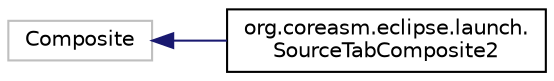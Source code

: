 digraph "Graphical Class Hierarchy"
{
  bgcolor="transparent";
  edge [fontname="Helvetica",fontsize="10",labelfontname="Helvetica",labelfontsize="10"];
  node [fontname="Helvetica",fontsize="10",shape=record];
  rankdir="LR";
  Node1 [label="Composite",height=0.2,width=0.4,color="grey75"];
  Node1 -> Node2 [dir="back",color="midnightblue",fontsize="10",style="solid",fontname="Helvetica"];
  Node2 [label="org.coreasm.eclipse.launch.\lSourceTabComposite2",height=0.2,width=0.4,color="black",URL="$classorg_1_1coreasm_1_1eclipse_1_1launch_1_1SourceTabComposite2.html"];
}
